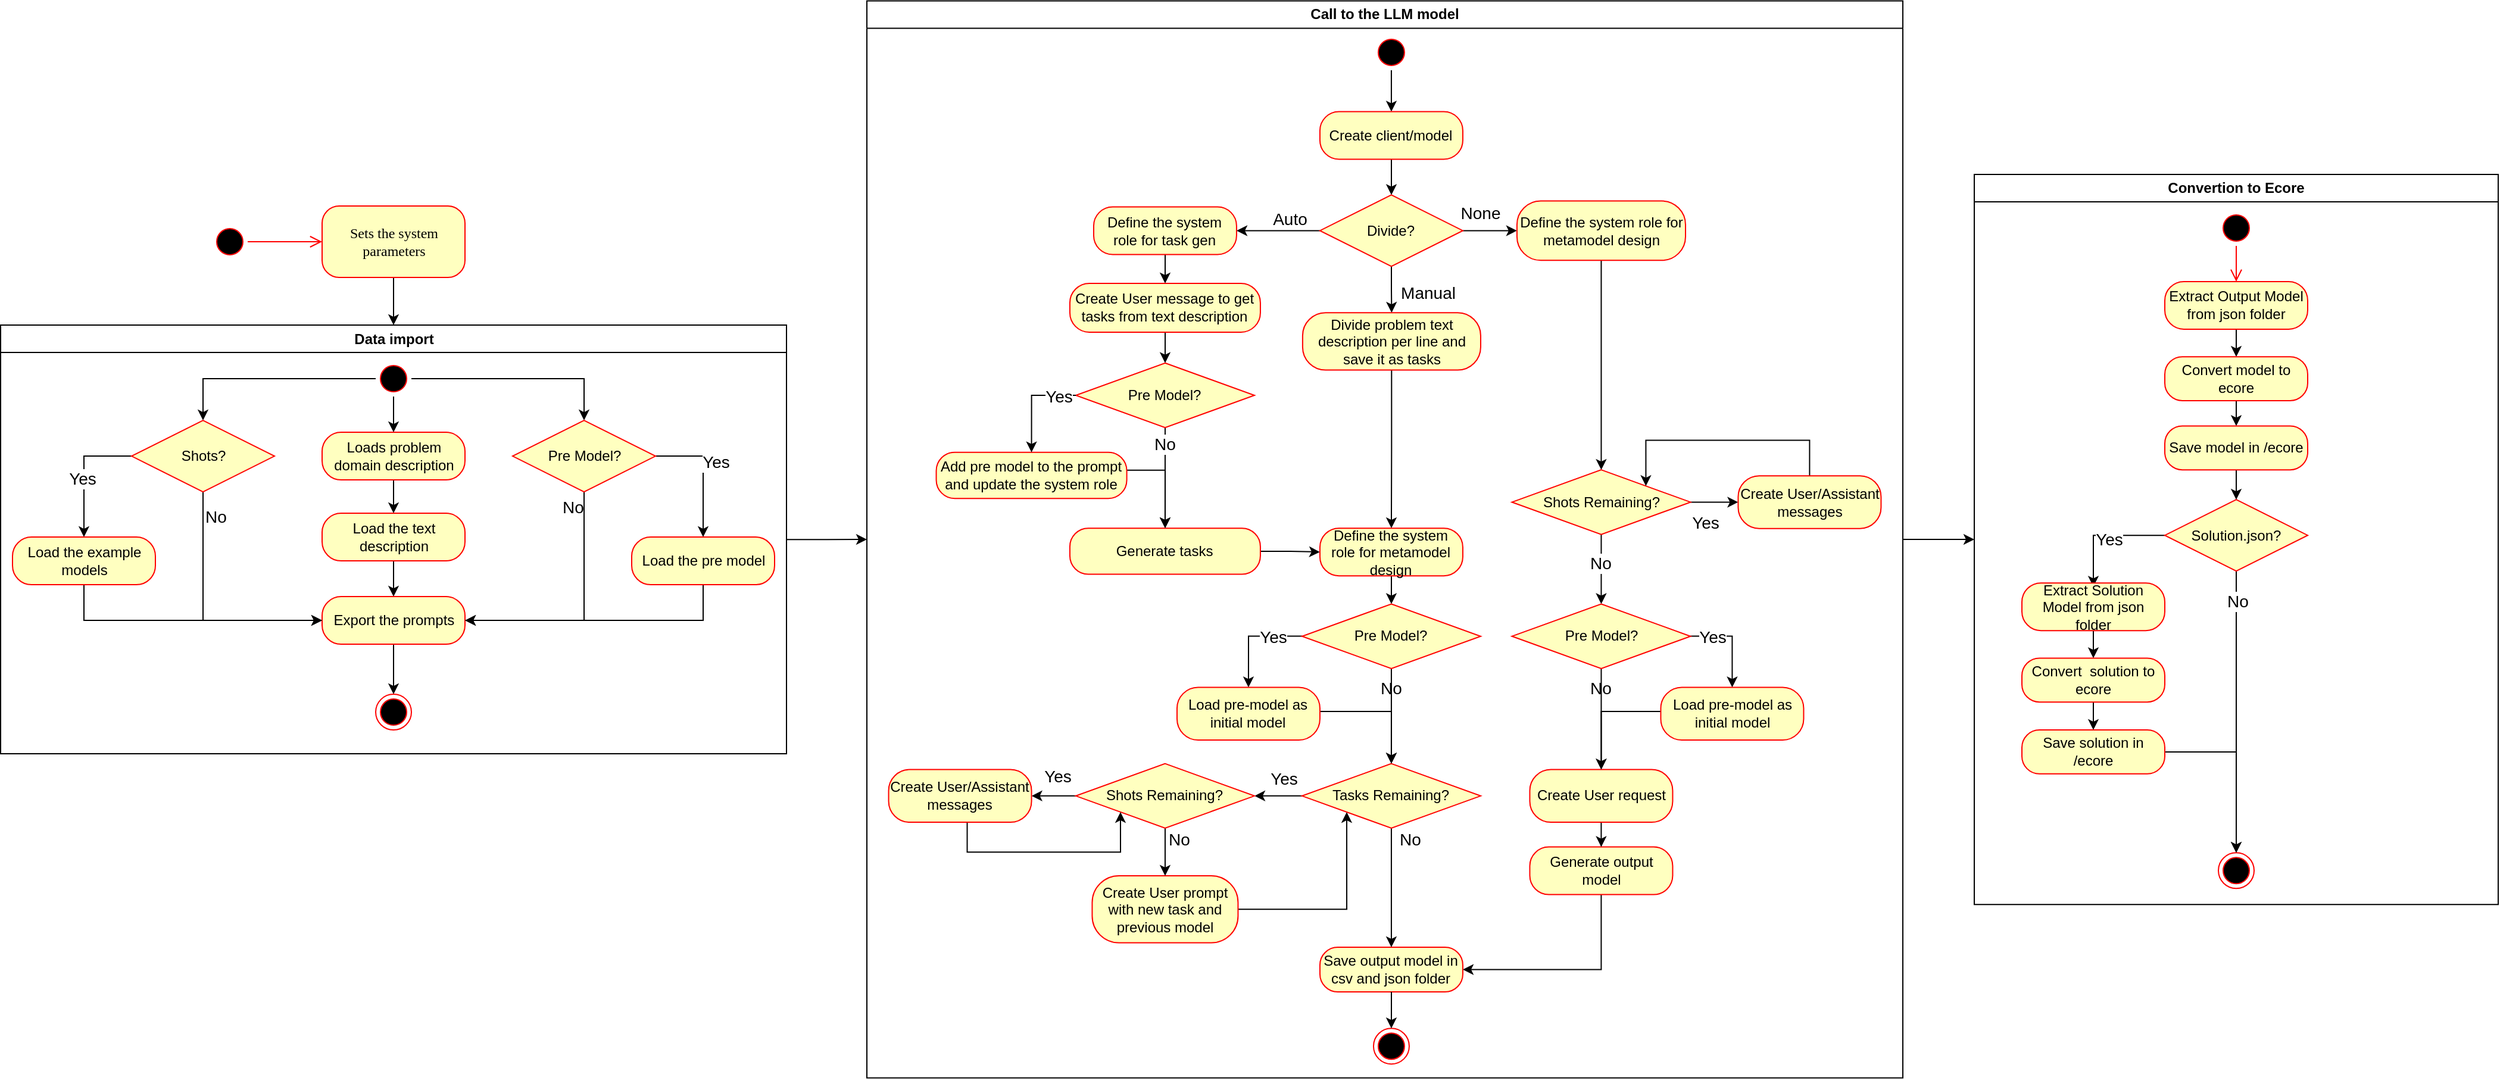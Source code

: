 <mxfile version="25.0.1">
  <diagram name="Page-1" id="58cdce13-f638-feb5-8d6f-7d28b1aa9fa0">
    <mxGraphModel dx="2534" dy="746" grid="1" gridSize="10" guides="1" tooltips="1" connect="1" arrows="1" fold="1" page="1" pageScale="1" pageWidth="1100" pageHeight="850" background="none" math="0" shadow="0">
      <root>
        <mxCell id="0" />
        <mxCell id="1" parent="0" />
        <mxCell id="382b91b5511bd0f7-1" value="" style="ellipse;html=1;shape=startState;fillColor=#000000;strokeColor=#ff0000;rounded=1;shadow=0;comic=0;labelBackgroundColor=none;fontFamily=Verdana;fontSize=12;fontColor=#000000;align=center;direction=south;" parent="1" vertex="1">
          <mxGeometry x="-110" y="195" width="30" height="30" as="geometry" />
        </mxCell>
        <mxCell id="5ou36HSGJX0O4_VqwiRx-3" style="edgeStyle=orthogonalEdgeStyle;rounded=0;orthogonalLoop=1;jettySize=auto;html=1;entryX=0.5;entryY=0;entryDx=0;entryDy=0;" parent="1" source="382b91b5511bd0f7-6" target="5ou36HSGJX0O4_VqwiRx-2" edge="1">
          <mxGeometry relative="1" as="geometry" />
        </mxCell>
        <mxCell id="382b91b5511bd0f7-6" value="Sets the system parameters" style="rounded=1;whiteSpace=wrap;html=1;arcSize=24;fillColor=#ffffc0;strokeColor=#ff0000;shadow=0;comic=0;labelBackgroundColor=none;fontFamily=Verdana;fontSize=12;fontColor=#000000;align=center;" parent="1" vertex="1">
          <mxGeometry x="-17.5" y="180" width="120" height="60" as="geometry" />
        </mxCell>
        <mxCell id="2a3bc250acf0617d-9" style="edgeStyle=orthogonalEdgeStyle;html=1;labelBackgroundColor=none;endArrow=open;endSize=8;strokeColor=#ff0000;fontFamily=Verdana;fontSize=12;align=left;" parent="1" source="382b91b5511bd0f7-1" target="382b91b5511bd0f7-6" edge="1">
          <mxGeometry relative="1" as="geometry" />
        </mxCell>
        <mxCell id="5ou36HSGJX0O4_VqwiRx-43" style="edgeStyle=orthogonalEdgeStyle;rounded=0;orthogonalLoop=1;jettySize=auto;html=1;entryX=0;entryY=0.5;entryDx=0;entryDy=0;" parent="1" source="5ou36HSGJX0O4_VqwiRx-2" target="5ou36HSGJX0O4_VqwiRx-42" edge="1">
          <mxGeometry relative="1" as="geometry" />
        </mxCell>
        <mxCell id="5ou36HSGJX0O4_VqwiRx-2" value="&lt;div&gt;Data import&lt;br&gt;&lt;/div&gt;" style="swimlane;whiteSpace=wrap;html=1;" parent="1" vertex="1">
          <mxGeometry x="-287.5" y="280.05" width="660" height="359.96" as="geometry" />
        </mxCell>
        <mxCell id="UFAJu-YrrLi7P_OUe6xS-30" style="edgeStyle=orthogonalEdgeStyle;rounded=0;orthogonalLoop=1;jettySize=auto;html=1;entryX=0.5;entryY=0;entryDx=0;entryDy=0;exitX=0;exitY=0.5;exitDx=0;exitDy=0;" parent="5ou36HSGJX0O4_VqwiRx-2" source="5ou36HSGJX0O4_VqwiRx-4" target="UFAJu-YrrLi7P_OUe6xS-4" edge="1">
          <mxGeometry relative="1" as="geometry">
            <Array as="points">
              <mxPoint x="170" y="45" />
            </Array>
          </mxGeometry>
        </mxCell>
        <mxCell id="AfEpOR5YmyjurqYBSBYx-1" style="edgeStyle=orthogonalEdgeStyle;rounded=0;orthogonalLoop=1;jettySize=auto;html=1;entryX=0.5;entryY=0;entryDx=0;entryDy=0;" parent="5ou36HSGJX0O4_VqwiRx-2" source="5ou36HSGJX0O4_VqwiRx-4" target="5ou36HSGJX0O4_VqwiRx-15" edge="1">
          <mxGeometry relative="1" as="geometry" />
        </mxCell>
        <mxCell id="AfEpOR5YmyjurqYBSBYx-3" style="edgeStyle=orthogonalEdgeStyle;rounded=0;orthogonalLoop=1;jettySize=auto;html=1;entryX=0.5;entryY=0;entryDx=0;entryDy=0;" parent="5ou36HSGJX0O4_VqwiRx-2" source="5ou36HSGJX0O4_VqwiRx-4" target="AfEpOR5YmyjurqYBSBYx-2" edge="1">
          <mxGeometry relative="1" as="geometry" />
        </mxCell>
        <mxCell id="5ou36HSGJX0O4_VqwiRx-4" value="" style="ellipse;html=1;shape=startState;fillColor=#000000;strokeColor=#ff0000;" parent="5ou36HSGJX0O4_VqwiRx-2" vertex="1">
          <mxGeometry x="315" y="29.99" width="30" height="30" as="geometry" />
        </mxCell>
        <mxCell id="UFAJu-YrrLi7P_OUe6xS-25" style="edgeStyle=orthogonalEdgeStyle;rounded=0;orthogonalLoop=1;jettySize=auto;html=1;entryX=0.5;entryY=0;entryDx=0;entryDy=0;" parent="5ou36HSGJX0O4_VqwiRx-2" source="5ou36HSGJX0O4_VqwiRx-15" target="5ou36HSGJX0O4_VqwiRx-32" edge="1">
          <mxGeometry relative="1" as="geometry">
            <mxPoint x="330" y="149.99" as="targetPoint" />
          </mxGeometry>
        </mxCell>
        <mxCell id="5ou36HSGJX0O4_VqwiRx-15" value="Loads problem domain description" style="rounded=1;whiteSpace=wrap;html=1;arcSize=40;fontColor=#000000;fillColor=#ffffc0;strokeColor=#ff0000;" parent="5ou36HSGJX0O4_VqwiRx-2" vertex="1">
          <mxGeometry x="270" y="89.99" width="120" height="40" as="geometry" />
        </mxCell>
        <mxCell id="5ou36HSGJX0O4_VqwiRx-39" style="edgeStyle=orthogonalEdgeStyle;rounded=0;orthogonalLoop=1;jettySize=auto;html=1;entryX=0.5;entryY=0;entryDx=0;entryDy=0;" parent="5ou36HSGJX0O4_VqwiRx-2" source="5ou36HSGJX0O4_VqwiRx-32" target="5ou36HSGJX0O4_VqwiRx-37" edge="1">
          <mxGeometry relative="1" as="geometry" />
        </mxCell>
        <mxCell id="5ou36HSGJX0O4_VqwiRx-32" value="&lt;div&gt;Load the text description&lt;/div&gt;" style="whiteSpace=wrap;html=1;fillColor=#ffffc0;strokeColor=#ff0000;fontColor=#000000;rounded=1;arcSize=40;" parent="5ou36HSGJX0O4_VqwiRx-2" vertex="1">
          <mxGeometry x="270" y="157.99" width="120" height="40" as="geometry" />
        </mxCell>
        <mxCell id="5ou36HSGJX0O4_VqwiRx-41" style="edgeStyle=orthogonalEdgeStyle;rounded=0;orthogonalLoop=1;jettySize=auto;html=1;entryX=0.5;entryY=0;entryDx=0;entryDy=0;" parent="5ou36HSGJX0O4_VqwiRx-2" source="5ou36HSGJX0O4_VqwiRx-37" target="5ou36HSGJX0O4_VqwiRx-40" edge="1">
          <mxGeometry relative="1" as="geometry" />
        </mxCell>
        <mxCell id="5ou36HSGJX0O4_VqwiRx-37" value="Export the prompts" style="whiteSpace=wrap;html=1;fillColor=#ffffc0;strokeColor=#ff0000;fontColor=#000000;rounded=1;arcSize=40;" parent="5ou36HSGJX0O4_VqwiRx-2" vertex="1">
          <mxGeometry x="270" y="227.99" width="120" height="40" as="geometry" />
        </mxCell>
        <mxCell id="5ou36HSGJX0O4_VqwiRx-40" value="" style="ellipse;html=1;shape=endState;fillColor=#000000;strokeColor=#ff0000;" parent="5ou36HSGJX0O4_VqwiRx-2" vertex="1">
          <mxGeometry x="315" y="309.98" width="30" height="30" as="geometry" />
        </mxCell>
        <mxCell id="UFAJu-YrrLi7P_OUe6xS-8" style="edgeStyle=orthogonalEdgeStyle;rounded=0;orthogonalLoop=1;jettySize=auto;html=1;entryX=0.5;entryY=0;entryDx=0;entryDy=0;" parent="5ou36HSGJX0O4_VqwiRx-2" source="UFAJu-YrrLi7P_OUe6xS-4" target="UFAJu-YrrLi7P_OUe6xS-19" edge="1">
          <mxGeometry relative="1" as="geometry">
            <mxPoint x="70" y="139.99" as="targetPoint" />
            <Array as="points">
              <mxPoint x="70" y="110" />
            </Array>
          </mxGeometry>
        </mxCell>
        <mxCell id="UFAJu-YrrLi7P_OUe6xS-10" value="&lt;font style=&quot;font-size: 14px;&quot;&gt;Yes&lt;/font&gt;" style="edgeLabel;html=1;align=center;verticalAlign=middle;resizable=0;points=[];" parent="UFAJu-YrrLi7P_OUe6xS-8" vertex="1" connectable="0">
          <mxGeometry x="0.083" y="-2" relative="1" as="geometry">
            <mxPoint as="offset" />
          </mxGeometry>
        </mxCell>
        <mxCell id="UFAJu-YrrLi7P_OUe6xS-11" style="edgeStyle=orthogonalEdgeStyle;rounded=0;orthogonalLoop=1;jettySize=auto;html=1;entryX=0;entryY=0.5;entryDx=0;entryDy=0;exitX=0.5;exitY=1;exitDx=0;exitDy=0;" parent="5ou36HSGJX0O4_VqwiRx-2" source="UFAJu-YrrLi7P_OUe6xS-4" target="5ou36HSGJX0O4_VqwiRx-37" edge="1">
          <mxGeometry relative="1" as="geometry">
            <Array as="points">
              <mxPoint x="170" y="248" />
            </Array>
            <mxPoint x="130" y="49.99" as="sourcePoint" />
          </mxGeometry>
        </mxCell>
        <mxCell id="UFAJu-YrrLi7P_OUe6xS-13" value="&lt;font style=&quot;font-size: 14px;&quot;&gt;No&lt;/font&gt;" style="edgeLabel;html=1;align=center;verticalAlign=middle;resizable=0;points=[];" parent="UFAJu-YrrLi7P_OUe6xS-11" vertex="1" connectable="0">
          <mxGeometry x="-0.802" relative="1" as="geometry">
            <mxPoint x="10" as="offset" />
          </mxGeometry>
        </mxCell>
        <mxCell id="UFAJu-YrrLi7P_OUe6xS-4" value="Shots?" style="rhombus;whiteSpace=wrap;html=1;fontColor=#000000;fillColor=#ffffc0;strokeColor=#ff0000;" parent="5ou36HSGJX0O4_VqwiRx-2" vertex="1">
          <mxGeometry x="110" y="79.99" width="120" height="60" as="geometry" />
        </mxCell>
        <mxCell id="UFAJu-YrrLi7P_OUe6xS-23" style="edgeStyle=orthogonalEdgeStyle;rounded=0;orthogonalLoop=1;jettySize=auto;html=1;entryX=0;entryY=0.5;entryDx=0;entryDy=0;exitX=0.5;exitY=1;exitDx=0;exitDy=0;" parent="5ou36HSGJX0O4_VqwiRx-2" source="UFAJu-YrrLi7P_OUe6xS-19" target="5ou36HSGJX0O4_VqwiRx-37" edge="1">
          <mxGeometry relative="1" as="geometry">
            <Array as="points">
              <mxPoint x="70" y="248" />
            </Array>
            <mxPoint x="-30" y="259.99" as="sourcePoint" />
          </mxGeometry>
        </mxCell>
        <mxCell id="UFAJu-YrrLi7P_OUe6xS-19" value="Load the example models" style="rounded=1;whiteSpace=wrap;html=1;arcSize=40;fontColor=#000000;fillColor=#ffffc0;strokeColor=#ff0000;" parent="5ou36HSGJX0O4_VqwiRx-2" vertex="1">
          <mxGeometry x="10" y="177.99" width="120" height="40" as="geometry" />
        </mxCell>
        <mxCell id="AfEpOR5YmyjurqYBSBYx-4" style="edgeStyle=orthogonalEdgeStyle;rounded=0;orthogonalLoop=1;jettySize=auto;html=1;entryX=1;entryY=0.5;entryDx=0;entryDy=0;" parent="5ou36HSGJX0O4_VqwiRx-2" source="AfEpOR5YmyjurqYBSBYx-2" target="5ou36HSGJX0O4_VqwiRx-37" edge="1">
          <mxGeometry relative="1" as="geometry">
            <Array as="points">
              <mxPoint x="490" y="248" />
            </Array>
          </mxGeometry>
        </mxCell>
        <mxCell id="AfEpOR5YmyjurqYBSBYx-5" value="&lt;font style=&quot;font-size: 14px;&quot;&gt;No&lt;/font&gt;" style="edgeLabel;html=1;align=center;verticalAlign=middle;resizable=0;points=[];" parent="AfEpOR5YmyjurqYBSBYx-4" vertex="1" connectable="0">
          <mxGeometry x="-0.846" y="-2" relative="1" as="geometry">
            <mxPoint x="-8" y="-3" as="offset" />
          </mxGeometry>
        </mxCell>
        <mxCell id="AfEpOR5YmyjurqYBSBYx-7" style="edgeStyle=orthogonalEdgeStyle;rounded=0;orthogonalLoop=1;jettySize=auto;html=1;entryX=0.5;entryY=0;entryDx=0;entryDy=0;" parent="5ou36HSGJX0O4_VqwiRx-2" source="AfEpOR5YmyjurqYBSBYx-2" target="AfEpOR5YmyjurqYBSBYx-6" edge="1">
          <mxGeometry relative="1" as="geometry">
            <Array as="points">
              <mxPoint x="590" y="110" />
            </Array>
          </mxGeometry>
        </mxCell>
        <mxCell id="AfEpOR5YmyjurqYBSBYx-8" value="&lt;font style=&quot;font-size: 14px;&quot;&gt;Yes&lt;/font&gt;" style="edgeLabel;html=1;align=center;verticalAlign=middle;resizable=0;points=[];" parent="AfEpOR5YmyjurqYBSBYx-7" vertex="1" connectable="0">
          <mxGeometry x="-0.055" y="-1" relative="1" as="geometry">
            <mxPoint x="11" y="-6" as="offset" />
          </mxGeometry>
        </mxCell>
        <mxCell id="AfEpOR5YmyjurqYBSBYx-2" value="Pre Model?" style="rhombus;whiteSpace=wrap;html=1;fontColor=#000000;fillColor=#ffffc0;strokeColor=#ff0000;" parent="5ou36HSGJX0O4_VqwiRx-2" vertex="1">
          <mxGeometry x="430" y="79.99" width="120" height="60" as="geometry" />
        </mxCell>
        <mxCell id="AfEpOR5YmyjurqYBSBYx-9" style="edgeStyle=orthogonalEdgeStyle;rounded=0;orthogonalLoop=1;jettySize=auto;html=1;entryX=1;entryY=0.5;entryDx=0;entryDy=0;" parent="5ou36HSGJX0O4_VqwiRx-2" source="AfEpOR5YmyjurqYBSBYx-6" target="5ou36HSGJX0O4_VqwiRx-37" edge="1">
          <mxGeometry relative="1" as="geometry">
            <Array as="points">
              <mxPoint x="590" y="248" />
            </Array>
          </mxGeometry>
        </mxCell>
        <mxCell id="AfEpOR5YmyjurqYBSBYx-6" value="Load the pre model" style="rounded=1;whiteSpace=wrap;html=1;arcSize=40;fontColor=#000000;fillColor=#ffffc0;strokeColor=#ff0000;" parent="5ou36HSGJX0O4_VqwiRx-2" vertex="1">
          <mxGeometry x="530" y="177.99" width="120" height="40" as="geometry" />
        </mxCell>
        <mxCell id="OOMY7clXXLe9oWTEN6Wm-24" style="edgeStyle=orthogonalEdgeStyle;rounded=0;orthogonalLoop=1;jettySize=auto;html=1;entryX=0;entryY=0.5;entryDx=0;entryDy=0;" parent="1" source="5ou36HSGJX0O4_VqwiRx-42" target="OOMY7clXXLe9oWTEN6Wm-1" edge="1">
          <mxGeometry relative="1" as="geometry" />
        </mxCell>
        <mxCell id="5ou36HSGJX0O4_VqwiRx-42" value="Call to the LLM model" style="swimlane;whiteSpace=wrap;html=1;" parent="1" vertex="1">
          <mxGeometry x="440" y="7.79" width="870" height="904.47" as="geometry" />
        </mxCell>
        <mxCell id="UFAJu-YrrLi7P_OUe6xS-36" style="edgeStyle=orthogonalEdgeStyle;rounded=0;orthogonalLoop=1;jettySize=auto;html=1;entryX=0.5;entryY=0;entryDx=0;entryDy=0;exitX=0.5;exitY=1;exitDx=0;exitDy=0;" parent="5ou36HSGJX0O4_VqwiRx-42" source="5ou36HSGJX0O4_VqwiRx-44" target="5ou36HSGJX0O4_VqwiRx-52" edge="1">
          <mxGeometry relative="1" as="geometry">
            <mxPoint x="442.2" y="59.38" as="sourcePoint" />
          </mxGeometry>
        </mxCell>
        <mxCell id="5ou36HSGJX0O4_VqwiRx-44" value="" style="ellipse;html=1;shape=startState;fillColor=#000000;strokeColor=#ff0000;" parent="5ou36HSGJX0O4_VqwiRx-42" vertex="1">
          <mxGeometry x="425.47" y="28.17" width="30" height="30" as="geometry" />
        </mxCell>
        <mxCell id="UFAJu-YrrLi7P_OUe6xS-40" style="edgeStyle=orthogonalEdgeStyle;rounded=0;orthogonalLoop=1;jettySize=auto;html=1;entryX=0.5;entryY=0;entryDx=0;entryDy=0;exitX=0.5;exitY=1;exitDx=0;exitDy=0;" parent="5ou36HSGJX0O4_VqwiRx-42" source="AfEpOR5YmyjurqYBSBYx-43" target="UFAJu-YrrLi7P_OUe6xS-39" edge="1">
          <mxGeometry relative="1" as="geometry">
            <mxPoint x="618.45" y="210.14" as="sourcePoint" />
          </mxGeometry>
        </mxCell>
        <mxCell id="UFAJu-YrrLi7P_OUe6xS-37" style="edgeStyle=orthogonalEdgeStyle;rounded=0;orthogonalLoop=1;jettySize=auto;html=1;" parent="5ou36HSGJX0O4_VqwiRx-42" source="5ou36HSGJX0O4_VqwiRx-52" target="UFAJu-YrrLi7P_OUe6xS-32" edge="1">
          <mxGeometry relative="1" as="geometry" />
        </mxCell>
        <mxCell id="5ou36HSGJX0O4_VqwiRx-52" value="Create client/model" style="whiteSpace=wrap;html=1;fillColor=#ffffc0;strokeColor=#ff0000;fontColor=#000000;rounded=1;arcSize=40;" parent="5ou36HSGJX0O4_VqwiRx-42" vertex="1">
          <mxGeometry x="380.47" y="92.94" width="120" height="40" as="geometry" />
        </mxCell>
        <mxCell id="UFAJu-YrrLi7P_OUe6xS-80" style="edgeStyle=orthogonalEdgeStyle;rounded=0;orthogonalLoop=1;jettySize=auto;html=1;entryX=0.5;entryY=0;entryDx=0;entryDy=0;" parent="5ou36HSGJX0O4_VqwiRx-42" source="UFAJu-YrrLi7P_OUe6xS-32" target="UFAJu-YrrLi7P_OUe6xS-79" edge="1">
          <mxGeometry relative="1" as="geometry" />
        </mxCell>
        <mxCell id="UFAJu-YrrLi7P_OUe6xS-82" value="&lt;font style=&quot;font-size: 14px;&quot;&gt;Manual&lt;/font&gt;" style="edgeLabel;html=1;align=center;verticalAlign=middle;resizable=0;points=[];" parent="UFAJu-YrrLi7P_OUe6xS-80" vertex="1" connectable="0">
          <mxGeometry x="0.129" relative="1" as="geometry">
            <mxPoint x="30" as="offset" />
          </mxGeometry>
        </mxCell>
        <mxCell id="UFAJu-YrrLi7P_OUe6xS-83" style="edgeStyle=orthogonalEdgeStyle;rounded=0;orthogonalLoop=1;jettySize=auto;html=1;entryX=0;entryY=0.5;entryDx=0;entryDy=0;exitX=1;exitY=0.5;exitDx=0;exitDy=0;" parent="5ou36HSGJX0O4_VqwiRx-42" source="UFAJu-YrrLi7P_OUe6xS-32" target="AfEpOR5YmyjurqYBSBYx-43" edge="1">
          <mxGeometry relative="1" as="geometry">
            <mxPoint x="513.45" y="215.36" as="sourcePoint" />
            <mxPoint x="558.45" y="190.14" as="targetPoint" />
          </mxGeometry>
        </mxCell>
        <mxCell id="UFAJu-YrrLi7P_OUe6xS-84" value="&lt;font style=&quot;font-size: 14px;&quot;&gt;None&lt;/font&gt;" style="edgeLabel;html=1;align=center;verticalAlign=middle;resizable=0;points=[];" parent="UFAJu-YrrLi7P_OUe6xS-83" vertex="1" connectable="0">
          <mxGeometry x="0.212" y="-1" relative="1" as="geometry">
            <mxPoint x="-13" y="-16" as="offset" />
          </mxGeometry>
        </mxCell>
        <mxCell id="UFAJu-YrrLi7P_OUe6xS-86" style="edgeStyle=orthogonalEdgeStyle;rounded=0;orthogonalLoop=1;jettySize=auto;html=1;entryX=1;entryY=0.5;entryDx=0;entryDy=0;" parent="5ou36HSGJX0O4_VqwiRx-42" source="UFAJu-YrrLi7P_OUe6xS-32" target="UFAJu-YrrLi7P_OUe6xS-85" edge="1">
          <mxGeometry relative="1" as="geometry" />
        </mxCell>
        <mxCell id="UFAJu-YrrLi7P_OUe6xS-87" value="&lt;font style=&quot;font-size: 14px;&quot;&gt;Auto&lt;/font&gt;" style="edgeLabel;html=1;align=center;verticalAlign=middle;resizable=0;points=[];" parent="UFAJu-YrrLi7P_OUe6xS-86" vertex="1" connectable="0">
          <mxGeometry x="-0.257" relative="1" as="geometry">
            <mxPoint y="-10" as="offset" />
          </mxGeometry>
        </mxCell>
        <mxCell id="UFAJu-YrrLi7P_OUe6xS-32" value="&lt;div&gt;Divide?&lt;/div&gt;" style="rhombus;whiteSpace=wrap;html=1;fontColor=#000000;fillColor=#ffffc0;strokeColor=#ff0000;" parent="5ou36HSGJX0O4_VqwiRx-42" vertex="1">
          <mxGeometry x="380.47" y="162.94" width="120" height="60" as="geometry" />
        </mxCell>
        <mxCell id="AfEpOR5YmyjurqYBSBYx-44" style="edgeStyle=orthogonalEdgeStyle;rounded=0;orthogonalLoop=1;jettySize=auto;html=1;entryX=0.5;entryY=0;entryDx=0;entryDy=0;" parent="5ou36HSGJX0O4_VqwiRx-42" source="UFAJu-YrrLi7P_OUe6xS-79" target="UFAJu-YrrLi7P_OUe6xS-50" edge="1">
          <mxGeometry relative="1" as="geometry" />
        </mxCell>
        <mxCell id="UFAJu-YrrLi7P_OUe6xS-79" value="Divide problem text description per line and save it as tasks" style="rounded=1;whiteSpace=wrap;html=1;arcSize=40;fontColor=#000000;fillColor=#ffffc0;strokeColor=#ff0000;" parent="5ou36HSGJX0O4_VqwiRx-42" vertex="1">
          <mxGeometry x="365.94" y="261.8" width="149.53" height="48.2" as="geometry" />
        </mxCell>
        <mxCell id="AfEpOR5YmyjurqYBSBYx-36" style="edgeStyle=orthogonalEdgeStyle;rounded=0;orthogonalLoop=1;jettySize=auto;html=1;entryX=0.5;entryY=0;entryDx=0;entryDy=0;" parent="5ou36HSGJX0O4_VqwiRx-42" source="UFAJu-YrrLi7P_OUe6xS-85" target="UFAJu-YrrLi7P_OUe6xS-88" edge="1">
          <mxGeometry relative="1" as="geometry" />
        </mxCell>
        <mxCell id="UFAJu-YrrLi7P_OUe6xS-85" value="Define the system role for task gen" style="rounded=1;whiteSpace=wrap;html=1;arcSize=40;fontColor=#000000;fillColor=#ffffc0;strokeColor=#ff0000;" parent="5ou36HSGJX0O4_VqwiRx-42" vertex="1">
          <mxGeometry x="190.47" y="172.94" width="120" height="40" as="geometry" />
        </mxCell>
        <mxCell id="AfEpOR5YmyjurqYBSBYx-37" style="edgeStyle=orthogonalEdgeStyle;rounded=0;orthogonalLoop=1;jettySize=auto;html=1;entryX=0.5;entryY=0;entryDx=0;entryDy=0;" parent="5ou36HSGJX0O4_VqwiRx-42" source="UFAJu-YrrLi7P_OUe6xS-88" target="AfEpOR5YmyjurqYBSBYx-31" edge="1">
          <mxGeometry relative="1" as="geometry" />
        </mxCell>
        <mxCell id="UFAJu-YrrLi7P_OUe6xS-88" value="Create User message to get tasks from text description" style="whiteSpace=wrap;html=1;fillColor=#ffffc0;strokeColor=#ff0000;fontColor=#000000;rounded=1;arcSize=40;" parent="5ou36HSGJX0O4_VqwiRx-42" vertex="1">
          <mxGeometry x="170.47" y="237.18" width="160" height="41" as="geometry" />
        </mxCell>
        <mxCell id="AfEpOR5YmyjurqYBSBYx-40" style="edgeStyle=orthogonalEdgeStyle;rounded=0;orthogonalLoop=1;jettySize=auto;html=1;entryX=0.5;entryY=0;entryDx=0;entryDy=0;" parent="5ou36HSGJX0O4_VqwiRx-42" source="AfEpOR5YmyjurqYBSBYx-31" target="AfEpOR5YmyjurqYBSBYx-33" edge="1">
          <mxGeometry relative="1" as="geometry" />
        </mxCell>
        <mxCell id="AfEpOR5YmyjurqYBSBYx-31" value="Pre Model?" style="rhombus;whiteSpace=wrap;html=1;fontColor=#000000;fillColor=#ffffc0;strokeColor=#ff0000;" parent="5ou36HSGJX0O4_VqwiRx-42" vertex="1">
          <mxGeometry x="175.47" y="304.08" width="150" height="54.24" as="geometry" />
        </mxCell>
        <mxCell id="AfEpOR5YmyjurqYBSBYx-45" style="edgeStyle=orthogonalEdgeStyle;rounded=0;orthogonalLoop=1;jettySize=auto;html=1;entryX=0;entryY=0.5;entryDx=0;entryDy=0;" parent="5ou36HSGJX0O4_VqwiRx-42" source="AfEpOR5YmyjurqYBSBYx-33" target="UFAJu-YrrLi7P_OUe6xS-50" edge="1">
          <mxGeometry relative="1" as="geometry" />
        </mxCell>
        <mxCell id="AfEpOR5YmyjurqYBSBYx-33" value="Generate tasks" style="whiteSpace=wrap;html=1;fillColor=#ffffc0;strokeColor=#ff0000;fontColor=#000000;rounded=1;arcSize=40;" parent="5ou36HSGJX0O4_VqwiRx-42" vertex="1">
          <mxGeometry x="170.47" y="442.79" width="160" height="38.71" as="geometry" />
        </mxCell>
        <mxCell id="AfEpOR5YmyjurqYBSBYx-41" style="edgeStyle=orthogonalEdgeStyle;rounded=0;orthogonalLoop=1;jettySize=auto;html=1;entryX=0.5;entryY=0;entryDx=0;entryDy=0;" parent="5ou36HSGJX0O4_VqwiRx-42" source="AfEpOR5YmyjurqYBSBYx-39" target="AfEpOR5YmyjurqYBSBYx-33" edge="1">
          <mxGeometry relative="1" as="geometry">
            <Array as="points">
              <mxPoint x="250.27" y="394.08" />
            </Array>
          </mxGeometry>
        </mxCell>
        <mxCell id="AfEpOR5YmyjurqYBSBYx-39" value="Add pre model to the prompt and update the system role" style="whiteSpace=wrap;html=1;fillColor=#ffffc0;strokeColor=#ff0000;fontColor=#000000;rounded=1;arcSize=40;" parent="5ou36HSGJX0O4_VqwiRx-42" vertex="1">
          <mxGeometry x="58.27" y="379.08" width="160" height="38.71" as="geometry" />
        </mxCell>
        <mxCell id="AfEpOR5YmyjurqYBSBYx-34" style="edgeStyle=orthogonalEdgeStyle;rounded=0;orthogonalLoop=1;jettySize=auto;html=1;entryX=0.5;entryY=0;entryDx=0;entryDy=0;" parent="5ou36HSGJX0O4_VqwiRx-42" source="AfEpOR5YmyjurqYBSBYx-31" target="AfEpOR5YmyjurqYBSBYx-39" edge="1">
          <mxGeometry relative="1" as="geometry">
            <Array as="points">
              <mxPoint x="138.27" y="331.08" />
            </Array>
          </mxGeometry>
        </mxCell>
        <mxCell id="AfEpOR5YmyjurqYBSBYx-38" value="&lt;font style=&quot;font-size: 14px;&quot;&gt;Yes&lt;/font&gt;" style="edgeLabel;html=1;align=center;verticalAlign=middle;resizable=0;points=[];" parent="AfEpOR5YmyjurqYBSBYx-34" vertex="1" connectable="0">
          <mxGeometry x="-0.725" y="1" relative="1" as="geometry">
            <mxPoint x="-3" as="offset" />
          </mxGeometry>
        </mxCell>
        <mxCell id="nJvdtc8C1SDYfvDake5J-1" value="&lt;font style=&quot;font-size: 14px;&quot;&gt;No&lt;/font&gt;" style="edgeLabel;html=1;align=center;verticalAlign=middle;resizable=0;points=[];" vertex="1" connectable="0" parent="AfEpOR5YmyjurqYBSBYx-34">
          <mxGeometry x="-0.565" relative="1" as="geometry">
            <mxPoint x="93" y="41" as="offset" />
          </mxGeometry>
        </mxCell>
        <mxCell id="AfEpOR5YmyjurqYBSBYx-43" value="Define the system role for metamodel design" style="rounded=1;whiteSpace=wrap;html=1;arcSize=40;fontColor=#000000;fillColor=#ffffc0;strokeColor=#ff0000;" parent="5ou36HSGJX0O4_VqwiRx-42" vertex="1">
          <mxGeometry x="545.95" y="168.01" width="141.55" height="49.86" as="geometry" />
        </mxCell>
        <mxCell id="5ou36HSGJX0O4_VqwiRx-67" value="" style="edgeStyle=orthogonalEdgeStyle;rounded=0;orthogonalLoop=1;jettySize=auto;html=1;entryX=1;entryY=0.5;entryDx=0;entryDy=0;" parent="5ou36HSGJX0O4_VqwiRx-42" source="5ou36HSGJX0O4_VqwiRx-57" target="5ou36HSGJX0O4_VqwiRx-66" edge="1">
          <mxGeometry relative="1" as="geometry">
            <Array as="points">
              <mxPoint x="617.09" y="813.32" />
            </Array>
          </mxGeometry>
        </mxCell>
        <mxCell id="5ou36HSGJX0O4_VqwiRx-57" value="Generate output model" style="whiteSpace=wrap;html=1;fillColor=#ffffc0;strokeColor=#ff0000;fontColor=#000000;rounded=1;arcSize=40;" parent="5ou36HSGJX0O4_VqwiRx-42" vertex="1">
          <mxGeometry x="556.72" y="710.5" width="120" height="40" as="geometry" />
        </mxCell>
        <mxCell id="5ou36HSGJX0O4_VqwiRx-66" value="Save output model in csv and json folder" style="whiteSpace=wrap;html=1;fillColor=#ffffc0;strokeColor=#ff0000;fontColor=#000000;rounded=1;arcSize=40;" parent="5ou36HSGJX0O4_VqwiRx-42" vertex="1">
          <mxGeometry x="380.47" y="794.69" width="120" height="37.5" as="geometry" />
        </mxCell>
        <mxCell id="UFAJu-YrrLi7P_OUe6xS-101" style="edgeStyle=orthogonalEdgeStyle;rounded=0;orthogonalLoop=1;jettySize=auto;html=1;entryX=0;entryY=0.5;entryDx=0;entryDy=0;" parent="5ou36HSGJX0O4_VqwiRx-42" source="UFAJu-YrrLi7P_OUe6xS-39" target="UFAJu-YrrLi7P_OUe6xS-41" edge="1">
          <mxGeometry relative="1" as="geometry" />
        </mxCell>
        <mxCell id="UFAJu-YrrLi7P_OUe6xS-102" value="&lt;font style=&quot;font-size: 14px;&quot;&gt;Yes&lt;/font&gt;" style="edgeLabel;html=1;align=center;verticalAlign=middle;resizable=0;points=[];" parent="UFAJu-YrrLi7P_OUe6xS-101" vertex="1" connectable="0">
          <mxGeometry x="-0.403" y="1" relative="1" as="geometry">
            <mxPoint y="18" as="offset" />
          </mxGeometry>
        </mxCell>
        <mxCell id="AfEpOR5YmyjurqYBSBYx-25" style="edgeStyle=orthogonalEdgeStyle;rounded=0;orthogonalLoop=1;jettySize=auto;html=1;entryX=0.5;entryY=0;entryDx=0;entryDy=0;" parent="5ou36HSGJX0O4_VqwiRx-42" source="UFAJu-YrrLi7P_OUe6xS-39" target="AfEpOR5YmyjurqYBSBYx-21" edge="1">
          <mxGeometry relative="1" as="geometry" />
        </mxCell>
        <mxCell id="AfEpOR5YmyjurqYBSBYx-26" value="&lt;font style=&quot;font-size: 14px;&quot;&gt;No&lt;/font&gt;" style="edgeLabel;html=1;align=center;verticalAlign=middle;resizable=0;points=[];" parent="AfEpOR5YmyjurqYBSBYx-25" vertex="1" connectable="0">
          <mxGeometry x="-0.198" y="-1" relative="1" as="geometry">
            <mxPoint as="offset" />
          </mxGeometry>
        </mxCell>
        <mxCell id="UFAJu-YrrLi7P_OUe6xS-39" value="&lt;div&gt;Shots Remaining?&lt;/div&gt;" style="rhombus;whiteSpace=wrap;html=1;fontColor=#000000;fillColor=#ffffc0;strokeColor=#ff0000;" parent="5ou36HSGJX0O4_VqwiRx-42" vertex="1">
          <mxGeometry x="541.72" y="393.79" width="150" height="54.24" as="geometry" />
        </mxCell>
        <mxCell id="UFAJu-YrrLi7P_OUe6xS-46" style="edgeStyle=orthogonalEdgeStyle;rounded=0;orthogonalLoop=1;jettySize=auto;html=1;entryX=1;entryY=0;entryDx=0;entryDy=0;" parent="5ou36HSGJX0O4_VqwiRx-42" source="UFAJu-YrrLi7P_OUe6xS-41" target="UFAJu-YrrLi7P_OUe6xS-39" edge="1">
          <mxGeometry relative="1" as="geometry">
            <Array as="points">
              <mxPoint x="792.22" y="369.03" />
              <mxPoint x="654.22" y="369.03" />
            </Array>
          </mxGeometry>
        </mxCell>
        <mxCell id="UFAJu-YrrLi7P_OUe6xS-41" value="Create User/Assistant messages" style="whiteSpace=wrap;html=1;fillColor=#ffffc0;strokeColor=#ff0000;fontColor=#000000;rounded=1;arcSize=40;" parent="5ou36HSGJX0O4_VqwiRx-42" vertex="1">
          <mxGeometry x="731.72" y="398.79" width="120" height="44.24" as="geometry" />
        </mxCell>
        <mxCell id="UFAJu-YrrLi7P_OUe6xS-49" style="edgeStyle=orthogonalEdgeStyle;rounded=0;orthogonalLoop=1;jettySize=auto;html=1;entryX=0.5;entryY=0;entryDx=0;entryDy=0;" parent="5ou36HSGJX0O4_VqwiRx-42" source="UFAJu-YrrLi7P_OUe6xS-47" target="5ou36HSGJX0O4_VqwiRx-57" edge="1">
          <mxGeometry relative="1" as="geometry" />
        </mxCell>
        <mxCell id="UFAJu-YrrLi7P_OUe6xS-47" value="Create User request" style="whiteSpace=wrap;html=1;fillColor=#ffffc0;strokeColor=#ff0000;fontColor=#000000;rounded=1;arcSize=40;" parent="5ou36HSGJX0O4_VqwiRx-42" vertex="1">
          <mxGeometry x="556.72" y="645.5" width="120" height="44.24" as="geometry" />
        </mxCell>
        <mxCell id="AfEpOR5YmyjurqYBSBYx-11" style="edgeStyle=orthogonalEdgeStyle;rounded=0;orthogonalLoop=1;jettySize=auto;html=1;entryX=0.5;entryY=0;entryDx=0;entryDy=0;" parent="5ou36HSGJX0O4_VqwiRx-42" source="UFAJu-YrrLi7P_OUe6xS-50" target="AfEpOR5YmyjurqYBSBYx-10" edge="1">
          <mxGeometry relative="1" as="geometry" />
        </mxCell>
        <mxCell id="UFAJu-YrrLi7P_OUe6xS-50" value="Define the system role for metamodel design" style="rounded=1;whiteSpace=wrap;html=1;arcSize=40;fontColor=#000000;fillColor=#ffffc0;strokeColor=#ff0000;" parent="5ou36HSGJX0O4_VqwiRx-42" vertex="1">
          <mxGeometry x="380.47" y="442.79" width="120" height="40" as="geometry" />
        </mxCell>
        <mxCell id="VyZAPLWkNH-IayIydnEo-11" style="edgeStyle=orthogonalEdgeStyle;rounded=0;orthogonalLoop=1;jettySize=auto;html=1;entryX=0;entryY=1;entryDx=0;entryDy=0;" parent="5ou36HSGJX0O4_VqwiRx-42" source="UFAJu-YrrLi7P_OUe6xS-62" target="VyZAPLWkNH-IayIydnEo-1" edge="1">
          <mxGeometry relative="1" as="geometry" />
        </mxCell>
        <mxCell id="UFAJu-YrrLi7P_OUe6xS-62" value="Create User prompt with new task and previous model" style="whiteSpace=wrap;html=1;fillColor=#ffffc0;strokeColor=#ff0000;fontColor=#000000;rounded=1;arcSize=40;" parent="5ou36HSGJX0O4_VqwiRx-42" vertex="1">
          <mxGeometry x="189.22" y="734.69" width="122.5" height="56.32" as="geometry" />
        </mxCell>
        <mxCell id="VyZAPLWkNH-IayIydnEo-3" style="edgeStyle=orthogonalEdgeStyle;rounded=0;orthogonalLoop=1;jettySize=auto;html=1;entryX=1;entryY=0.5;entryDx=0;entryDy=0;" parent="5ou36HSGJX0O4_VqwiRx-42" source="VyZAPLWkNH-IayIydnEo-1" target="VyZAPLWkNH-IayIydnEo-2" edge="1">
          <mxGeometry relative="1" as="geometry">
            <mxPoint x="320.47" y="667.62" as="targetPoint" />
          </mxGeometry>
        </mxCell>
        <mxCell id="VyZAPLWkNH-IayIydnEo-10" value="&lt;font style=&quot;font-size: 14px;&quot;&gt;Yes&lt;/font&gt;" style="edgeLabel;html=1;align=center;verticalAlign=middle;resizable=0;points=[];" parent="VyZAPLWkNH-IayIydnEo-3" vertex="1" connectable="0">
          <mxGeometry x="-0.207" y="-1" relative="1" as="geometry">
            <mxPoint y="-14" as="offset" />
          </mxGeometry>
        </mxCell>
        <mxCell id="VyZAPLWkNH-IayIydnEo-4" style="edgeStyle=orthogonalEdgeStyle;rounded=0;orthogonalLoop=1;jettySize=auto;html=1;entryX=0.5;entryY=0;entryDx=0;entryDy=0;" parent="5ou36HSGJX0O4_VqwiRx-42" source="VyZAPLWkNH-IayIydnEo-1" target="5ou36HSGJX0O4_VqwiRx-66" edge="1">
          <mxGeometry relative="1" as="geometry" />
        </mxCell>
        <mxCell id="VyZAPLWkNH-IayIydnEo-12" value="&lt;font style=&quot;font-size: 14px;&quot;&gt;No&lt;/font&gt;" style="edgeLabel;html=1;align=center;verticalAlign=middle;resizable=0;points=[];" parent="VyZAPLWkNH-IayIydnEo-4" vertex="1" connectable="0">
          <mxGeometry x="-0.79" y="2" relative="1" as="geometry">
            <mxPoint x="13" y="-1" as="offset" />
          </mxGeometry>
        </mxCell>
        <mxCell id="VyZAPLWkNH-IayIydnEo-1" value="&lt;div&gt;Tasks Remaining?&lt;/div&gt;" style="rhombus;whiteSpace=wrap;html=1;fontColor=#000000;fillColor=#ffffc0;strokeColor=#ff0000;" parent="5ou36HSGJX0O4_VqwiRx-42" vertex="1">
          <mxGeometry x="365.47" y="640.5" width="150" height="54.24" as="geometry" />
        </mxCell>
        <mxCell id="VyZAPLWkNH-IayIydnEo-5" style="edgeStyle=orthogonalEdgeStyle;rounded=0;orthogonalLoop=1;jettySize=auto;html=1;entryX=1;entryY=0.5;entryDx=0;entryDy=0;" parent="5ou36HSGJX0O4_VqwiRx-42" source="VyZAPLWkNH-IayIydnEo-2" target="UFAJu-YrrLi7P_OUe6xS-57" edge="1">
          <mxGeometry relative="1" as="geometry">
            <mxPoint x="143.59" y="667.62" as="targetPoint" />
          </mxGeometry>
        </mxCell>
        <mxCell id="VyZAPLWkNH-IayIydnEo-6" value="&lt;font style=&quot;font-size: 14px;&quot;&gt;Yes&lt;/font&gt;" style="edgeLabel;html=1;align=center;verticalAlign=middle;resizable=0;points=[];" parent="VyZAPLWkNH-IayIydnEo-5" vertex="1" connectable="0">
          <mxGeometry x="-0.095" y="-1" relative="1" as="geometry">
            <mxPoint x="4" y="-16" as="offset" />
          </mxGeometry>
        </mxCell>
        <mxCell id="VyZAPLWkNH-IayIydnEo-8" style="edgeStyle=orthogonalEdgeStyle;rounded=0;orthogonalLoop=1;jettySize=auto;html=1;entryX=0.5;entryY=0;entryDx=0;entryDy=0;" parent="5ou36HSGJX0O4_VqwiRx-42" source="VyZAPLWkNH-IayIydnEo-2" target="UFAJu-YrrLi7P_OUe6xS-62" edge="1">
          <mxGeometry relative="1" as="geometry" />
        </mxCell>
        <mxCell id="VyZAPLWkNH-IayIydnEo-9" value="&lt;font style=&quot;font-size: 14px;&quot;&gt;No&lt;/font&gt;" style="edgeLabel;html=1;align=center;verticalAlign=middle;resizable=0;points=[];" parent="VyZAPLWkNH-IayIydnEo-8" vertex="1" connectable="0">
          <mxGeometry x="-0.271" relative="1" as="geometry">
            <mxPoint x="11" y="-5" as="offset" />
          </mxGeometry>
        </mxCell>
        <mxCell id="VyZAPLWkNH-IayIydnEo-2" value="&lt;div&gt;Shots Remaining?&lt;/div&gt;" style="rhombus;whiteSpace=wrap;html=1;fontColor=#000000;fillColor=#ffffc0;strokeColor=#ff0000;" parent="5ou36HSGJX0O4_VqwiRx-42" vertex="1">
          <mxGeometry x="175.47" y="640.5" width="150" height="54.24" as="geometry" />
        </mxCell>
        <mxCell id="VyZAPLWkNH-IayIydnEo-7" style="edgeStyle=orthogonalEdgeStyle;rounded=0;orthogonalLoop=1;jettySize=auto;html=1;entryX=0;entryY=1;entryDx=0;entryDy=0;exitX=0.5;exitY=1;exitDx=0;exitDy=0;" parent="5ou36HSGJX0O4_VqwiRx-42" source="UFAJu-YrrLi7P_OUe6xS-57" target="VyZAPLWkNH-IayIydnEo-2" edge="1">
          <mxGeometry relative="1" as="geometry">
            <Array as="points">
              <mxPoint x="84.27" y="656.8" />
              <mxPoint x="84.27" y="714.8" />
              <mxPoint x="213.27" y="714.8" />
            </Array>
            <mxPoint x="83.57" y="689.74" as="sourcePoint" />
          </mxGeometry>
        </mxCell>
        <mxCell id="AfEpOR5YmyjurqYBSBYx-13" style="edgeStyle=orthogonalEdgeStyle;rounded=0;orthogonalLoop=1;jettySize=auto;html=1;entryX=0.5;entryY=0;entryDx=0;entryDy=0;" parent="5ou36HSGJX0O4_VqwiRx-42" source="AfEpOR5YmyjurqYBSBYx-10" target="AfEpOR5YmyjurqYBSBYx-12" edge="1">
          <mxGeometry relative="1" as="geometry">
            <Array as="points">
              <mxPoint x="320.09" y="533.65" />
            </Array>
          </mxGeometry>
        </mxCell>
        <mxCell id="AfEpOR5YmyjurqYBSBYx-17" value="&lt;font style=&quot;font-size: 14px;&quot;&gt;No&lt;/font&gt;" style="edgeLabel;html=1;align=center;verticalAlign=middle;resizable=0;points=[];" parent="AfEpOR5YmyjurqYBSBYx-13" vertex="1" connectable="0">
          <mxGeometry x="-0.444" relative="1" as="geometry">
            <mxPoint x="99" y="43" as="offset" />
          </mxGeometry>
        </mxCell>
        <mxCell id="AfEpOR5YmyjurqYBSBYx-15" style="edgeStyle=orthogonalEdgeStyle;rounded=0;orthogonalLoop=1;jettySize=auto;html=1;entryX=0.5;entryY=0;entryDx=0;entryDy=0;" parent="5ou36HSGJX0O4_VqwiRx-42" source="AfEpOR5YmyjurqYBSBYx-10" target="VyZAPLWkNH-IayIydnEo-1" edge="1">
          <mxGeometry relative="1" as="geometry" />
        </mxCell>
        <mxCell id="AfEpOR5YmyjurqYBSBYx-16" value="&lt;font style=&quot;font-size: 14px;&quot;&gt;Yes&lt;/font&gt;" style="edgeLabel;html=1;align=center;verticalAlign=middle;resizable=0;points=[];" parent="AfEpOR5YmyjurqYBSBYx-15" vertex="1" connectable="0">
          <mxGeometry x="-0.605" y="1" relative="1" as="geometry">
            <mxPoint x="-101" y="-43" as="offset" />
          </mxGeometry>
        </mxCell>
        <mxCell id="AfEpOR5YmyjurqYBSBYx-10" value="Pre Model?" style="rhombus;whiteSpace=wrap;html=1;fontColor=#000000;fillColor=#ffffc0;strokeColor=#ff0000;" parent="5ou36HSGJX0O4_VqwiRx-42" vertex="1">
          <mxGeometry x="365.47" y="506.45" width="150" height="54.24" as="geometry" />
        </mxCell>
        <mxCell id="AfEpOR5YmyjurqYBSBYx-14" style="edgeStyle=orthogonalEdgeStyle;rounded=0;orthogonalLoop=1;jettySize=auto;html=1;entryX=0.5;entryY=0;entryDx=0;entryDy=0;" parent="5ou36HSGJX0O4_VqwiRx-42" source="AfEpOR5YmyjurqYBSBYx-12" target="VyZAPLWkNH-IayIydnEo-1" edge="1">
          <mxGeometry relative="1" as="geometry">
            <Array as="points">
              <mxPoint x="440.09" y="596.65" />
            </Array>
          </mxGeometry>
        </mxCell>
        <mxCell id="AfEpOR5YmyjurqYBSBYx-12" value="Load pre-model as initial model" style="whiteSpace=wrap;html=1;fillColor=#ffffc0;strokeColor=#ff0000;fontColor=#000000;rounded=1;arcSize=40;" parent="5ou36HSGJX0O4_VqwiRx-42" vertex="1">
          <mxGeometry x="260.47" y="576.45" width="120" height="44.24" as="geometry" />
        </mxCell>
        <mxCell id="AfEpOR5YmyjurqYBSBYx-18" style="edgeStyle=orthogonalEdgeStyle;rounded=0;orthogonalLoop=1;jettySize=auto;html=1;entryX=0.5;entryY=0;entryDx=0;entryDy=0;" parent="5ou36HSGJX0O4_VqwiRx-42" source="AfEpOR5YmyjurqYBSBYx-21" target="AfEpOR5YmyjurqYBSBYx-22" edge="1">
          <mxGeometry relative="1" as="geometry">
            <Array as="points">
              <mxPoint x="726.72" y="533.65" />
            </Array>
          </mxGeometry>
        </mxCell>
        <mxCell id="AfEpOR5YmyjurqYBSBYx-19" value="&lt;font style=&quot;font-size: 14px;&quot;&gt;No&lt;/font&gt;" style="edgeLabel;html=1;align=center;verticalAlign=middle;resizable=0;points=[];" parent="AfEpOR5YmyjurqYBSBYx-18" vertex="1" connectable="0">
          <mxGeometry x="-0.444" relative="1" as="geometry">
            <mxPoint x="-97" y="43" as="offset" />
          </mxGeometry>
        </mxCell>
        <mxCell id="AfEpOR5YmyjurqYBSBYx-28" style="edgeStyle=orthogonalEdgeStyle;rounded=0;orthogonalLoop=1;jettySize=auto;html=1;entryX=0.5;entryY=0;entryDx=0;entryDy=0;" parent="5ou36HSGJX0O4_VqwiRx-42" source="AfEpOR5YmyjurqYBSBYx-21" target="UFAJu-YrrLi7P_OUe6xS-47" edge="1">
          <mxGeometry relative="1" as="geometry" />
        </mxCell>
        <mxCell id="AfEpOR5YmyjurqYBSBYx-21" value="Pre Model?" style="rhombus;whiteSpace=wrap;html=1;fontColor=#000000;fillColor=#ffffc0;strokeColor=#ff0000;" parent="5ou36HSGJX0O4_VqwiRx-42" vertex="1">
          <mxGeometry x="541.72" y="506.45" width="150" height="54.24" as="geometry" />
        </mxCell>
        <mxCell id="AfEpOR5YmyjurqYBSBYx-27" style="edgeStyle=orthogonalEdgeStyle;rounded=0;orthogonalLoop=1;jettySize=auto;html=1;entryX=0.5;entryY=0;entryDx=0;entryDy=0;" parent="5ou36HSGJX0O4_VqwiRx-42" source="AfEpOR5YmyjurqYBSBYx-22" target="UFAJu-YrrLi7P_OUe6xS-47" edge="1">
          <mxGeometry relative="1" as="geometry">
            <Array as="points">
              <mxPoint x="617.09" y="596.65" />
            </Array>
          </mxGeometry>
        </mxCell>
        <mxCell id="AfEpOR5YmyjurqYBSBYx-22" value="Load pre-model as initial model" style="whiteSpace=wrap;html=1;fillColor=#ffffc0;strokeColor=#ff0000;fontColor=#000000;rounded=1;arcSize=40;" parent="5ou36HSGJX0O4_VqwiRx-42" vertex="1">
          <mxGeometry x="666.72" y="576.45" width="120" height="44.24" as="geometry" />
        </mxCell>
        <mxCell id="5ou36HSGJX0O4_VqwiRx-68" value="" style="ellipse;html=1;shape=endState;fillColor=#000000;strokeColor=#ff0000;" parent="5ou36HSGJX0O4_VqwiRx-42" vertex="1">
          <mxGeometry x="425.47" y="862.8" width="30" height="30" as="geometry" />
        </mxCell>
        <mxCell id="5ou36HSGJX0O4_VqwiRx-69" style="edgeStyle=orthogonalEdgeStyle;rounded=0;orthogonalLoop=1;jettySize=auto;html=1;entryX=0.5;entryY=0;entryDx=0;entryDy=0;" parent="5ou36HSGJX0O4_VqwiRx-42" source="5ou36HSGJX0O4_VqwiRx-66" target="5ou36HSGJX0O4_VqwiRx-68" edge="1">
          <mxGeometry relative="1" as="geometry">
            <mxPoint x="440.47" y="855.31" as="targetPoint" />
          </mxGeometry>
        </mxCell>
        <mxCell id="UFAJu-YrrLi7P_OUe6xS-57" value="Create User/Assistant messages" style="whiteSpace=wrap;html=1;fillColor=#ffffc0;strokeColor=#ff0000;fontColor=#000000;rounded=1;arcSize=40;" parent="5ou36HSGJX0O4_VqwiRx-42" vertex="1">
          <mxGeometry x="18.27" y="645.5" width="120" height="44.24" as="geometry" />
        </mxCell>
        <mxCell id="nJvdtc8C1SDYfvDake5J-2" value="&lt;font style=&quot;font-size: 14px;&quot;&gt;Yes&lt;/font&gt;" style="edgeLabel;html=1;align=center;verticalAlign=middle;resizable=0;points=[];" vertex="1" connectable="0" parent="5ou36HSGJX0O4_VqwiRx-42">
          <mxGeometry x="709.998" y="533.57" as="geometry" />
        </mxCell>
        <mxCell id="OOMY7clXXLe9oWTEN6Wm-1" value="Convertion to Ecore" style="swimlane;whiteSpace=wrap;html=1;" parent="1" vertex="1">
          <mxGeometry x="1370" y="153.46" width="440" height="613.13" as="geometry" />
        </mxCell>
        <mxCell id="OOMY7clXXLe9oWTEN6Wm-2" value="" style="ellipse;html=1;shape=startState;fillColor=#000000;strokeColor=#ff0000;" parent="OOMY7clXXLe9oWTEN6Wm-1" vertex="1">
          <mxGeometry x="205" y="30" width="30" height="30" as="geometry" />
        </mxCell>
        <mxCell id="OOMY7clXXLe9oWTEN6Wm-3" value="" style="edgeStyle=orthogonalEdgeStyle;html=1;verticalAlign=bottom;endArrow=open;endSize=8;strokeColor=#ff0000;rounded=0;entryX=0.5;entryY=0;entryDx=0;entryDy=0;" parent="OOMY7clXXLe9oWTEN6Wm-1" source="OOMY7clXXLe9oWTEN6Wm-2" target="OOMY7clXXLe9oWTEN6Wm-5" edge="1">
          <mxGeometry relative="1" as="geometry">
            <mxPoint x="180" y="80" as="targetPoint" />
          </mxGeometry>
        </mxCell>
        <mxCell id="OOMY7clXXLe9oWTEN6Wm-26" value="" style="edgeStyle=orthogonalEdgeStyle;rounded=0;orthogonalLoop=1;jettySize=auto;html=1;" parent="OOMY7clXXLe9oWTEN6Wm-1" source="OOMY7clXXLe9oWTEN6Wm-5" target="OOMY7clXXLe9oWTEN6Wm-25" edge="1">
          <mxGeometry relative="1" as="geometry" />
        </mxCell>
        <mxCell id="OOMY7clXXLe9oWTEN6Wm-5" value="Extract Output Model from json folder" style="rounded=1;whiteSpace=wrap;html=1;arcSize=40;fontColor=#000000;fillColor=#ffffc0;strokeColor=#ff0000;" parent="OOMY7clXXLe9oWTEN6Wm-1" vertex="1">
          <mxGeometry x="160" y="90" width="120" height="40" as="geometry" />
        </mxCell>
        <mxCell id="OOMY7clXXLe9oWTEN6Wm-6" style="edgeStyle=orthogonalEdgeStyle;rounded=0;orthogonalLoop=1;jettySize=auto;html=1;entryX=0.5;entryY=0;entryDx=0;entryDy=0;" parent="OOMY7clXXLe9oWTEN6Wm-1" source="OOMY7clXXLe9oWTEN6Wm-10" edge="1">
          <mxGeometry relative="1" as="geometry">
            <Array as="points">
              <mxPoint x="100" y="303.01" />
            </Array>
            <mxPoint x="100" y="346.27" as="targetPoint" />
          </mxGeometry>
        </mxCell>
        <mxCell id="OOMY7clXXLe9oWTEN6Wm-7" value="&lt;font style=&quot;font-size: 14px;&quot;&gt;Yes&lt;/font&gt;" style="edgeLabel;html=1;align=center;verticalAlign=middle;resizable=0;points=[];" parent="OOMY7clXXLe9oWTEN6Wm-6" vertex="1" connectable="0">
          <mxGeometry x="-0.083" y="3" relative="1" as="geometry">
            <mxPoint as="offset" />
          </mxGeometry>
        </mxCell>
        <mxCell id="OOMY7clXXLe9oWTEN6Wm-8" style="edgeStyle=orthogonalEdgeStyle;rounded=0;orthogonalLoop=1;jettySize=auto;html=1;entryX=0.5;entryY=0;entryDx=0;entryDy=0;" parent="OOMY7clXXLe9oWTEN6Wm-1" source="OOMY7clXXLe9oWTEN6Wm-10" target="OOMY7clXXLe9oWTEN6Wm-23" edge="1">
          <mxGeometry relative="1" as="geometry">
            <Array as="points">
              <mxPoint x="220" y="407" />
              <mxPoint x="220" y="407" />
            </Array>
            <mxPoint x="340" y="353.14" as="targetPoint" />
          </mxGeometry>
        </mxCell>
        <mxCell id="OOMY7clXXLe9oWTEN6Wm-9" value="&lt;font style=&quot;font-size: 14px;&quot;&gt;No&lt;/font&gt;" style="edgeLabel;html=1;align=center;verticalAlign=middle;resizable=0;points=[];" parent="OOMY7clXXLe9oWTEN6Wm-8" vertex="1" connectable="0">
          <mxGeometry x="0.02" y="-1" relative="1" as="geometry">
            <mxPoint y="-165" as="offset" />
          </mxGeometry>
        </mxCell>
        <mxCell id="OOMY7clXXLe9oWTEN6Wm-42" value="&lt;font style=&quot;font-size: 14px;&quot;&gt;No&lt;/font&gt;" style="edgeLabel;html=1;align=center;verticalAlign=middle;resizable=0;points=[];" parent="OOMY7clXXLe9oWTEN6Wm-8" vertex="1" connectable="0">
          <mxGeometry x="-0.79" y="1" relative="1" as="geometry">
            <mxPoint as="offset" />
          </mxGeometry>
        </mxCell>
        <mxCell id="OOMY7clXXLe9oWTEN6Wm-10" value="Solution.json?" style="rhombus;whiteSpace=wrap;html=1;fontColor=#000000;fillColor=#ffffc0;strokeColor=#ff0000;" parent="OOMY7clXXLe9oWTEN6Wm-1" vertex="1">
          <mxGeometry x="160" y="273.13" width="120" height="60" as="geometry" />
        </mxCell>
        <mxCell id="OOMY7clXXLe9oWTEN6Wm-13" value="" style="edgeStyle=orthogonalEdgeStyle;rounded=0;orthogonalLoop=1;jettySize=auto;html=1;" parent="OOMY7clXXLe9oWTEN6Wm-1" edge="1">
          <mxGeometry relative="1" as="geometry">
            <mxPoint x="100.059" y="360.0" as="sourcePoint" />
          </mxGeometry>
        </mxCell>
        <mxCell id="OOMY7clXXLe9oWTEN6Wm-15" value="" style="edgeStyle=orthogonalEdgeStyle;rounded=0;orthogonalLoop=1;jettySize=auto;html=1;" parent="OOMY7clXXLe9oWTEN6Wm-1" edge="1">
          <mxGeometry relative="1" as="geometry">
            <mxPoint x="220.059" y="450.0" as="sourcePoint" />
          </mxGeometry>
        </mxCell>
        <mxCell id="OOMY7clXXLe9oWTEN6Wm-17" value="" style="edgeStyle=orthogonalEdgeStyle;rounded=0;orthogonalLoop=1;jettySize=auto;html=1;entryX=0.5;entryY=0;entryDx=0;entryDy=0;" parent="OOMY7clXXLe9oWTEN6Wm-1" edge="1">
          <mxGeometry relative="1" as="geometry">
            <mxPoint x="340" y="300.0" as="targetPoint" />
          </mxGeometry>
        </mxCell>
        <mxCell id="OOMY7clXXLe9oWTEN6Wm-19" style="edgeStyle=orthogonalEdgeStyle;rounded=0;orthogonalLoop=1;jettySize=auto;html=1;entryX=0.5;entryY=0;entryDx=0;entryDy=0;" parent="OOMY7clXXLe9oWTEN6Wm-1" edge="1">
          <mxGeometry relative="1" as="geometry">
            <mxPoint x="220" y="410.0" as="targetPoint" />
          </mxGeometry>
        </mxCell>
        <mxCell id="OOMY7clXXLe9oWTEN6Wm-23" value="" style="ellipse;html=1;shape=endState;fillColor=#000000;strokeColor=#ff0000;" parent="OOMY7clXXLe9oWTEN6Wm-1" vertex="1">
          <mxGeometry x="205" y="569.68" width="30" height="30" as="geometry" />
        </mxCell>
        <mxCell id="OOMY7clXXLe9oWTEN6Wm-32" style="edgeStyle=orthogonalEdgeStyle;rounded=0;orthogonalLoop=1;jettySize=auto;html=1;entryX=0.5;entryY=0;entryDx=0;entryDy=0;" parent="OOMY7clXXLe9oWTEN6Wm-1" source="OOMY7clXXLe9oWTEN6Wm-25" target="OOMY7clXXLe9oWTEN6Wm-31" edge="1">
          <mxGeometry relative="1" as="geometry" />
        </mxCell>
        <mxCell id="OOMY7clXXLe9oWTEN6Wm-25" value="Convert model to ecore" style="whiteSpace=wrap;html=1;fillColor=#ffffc0;strokeColor=#ff0000;fontColor=#000000;rounded=1;arcSize=40;" parent="OOMY7clXXLe9oWTEN6Wm-1" vertex="1">
          <mxGeometry x="160" y="153.13" width="120" height="36.87" as="geometry" />
        </mxCell>
        <mxCell id="OOMY7clXXLe9oWTEN6Wm-33" style="edgeStyle=orthogonalEdgeStyle;rounded=0;orthogonalLoop=1;jettySize=auto;html=1;entryX=0.5;entryY=0;entryDx=0;entryDy=0;" parent="OOMY7clXXLe9oWTEN6Wm-1" source="OOMY7clXXLe9oWTEN6Wm-31" target="OOMY7clXXLe9oWTEN6Wm-10" edge="1">
          <mxGeometry relative="1" as="geometry" />
        </mxCell>
        <mxCell id="OOMY7clXXLe9oWTEN6Wm-31" value="Save model in /ecore" style="whiteSpace=wrap;html=1;fillColor=#ffffc0;strokeColor=#ff0000;fontColor=#000000;rounded=1;arcSize=40;" parent="OOMY7clXXLe9oWTEN6Wm-1" vertex="1">
          <mxGeometry x="160" y="211.26" width="120" height="36.87" as="geometry" />
        </mxCell>
        <mxCell id="OOMY7clXXLe9oWTEN6Wm-37" style="edgeStyle=orthogonalEdgeStyle;rounded=0;orthogonalLoop=1;jettySize=auto;html=1;entryX=0.5;entryY=0;entryDx=0;entryDy=0;" parent="OOMY7clXXLe9oWTEN6Wm-1" source="OOMY7clXXLe9oWTEN6Wm-34" target="OOMY7clXXLe9oWTEN6Wm-35" edge="1">
          <mxGeometry relative="1" as="geometry" />
        </mxCell>
        <mxCell id="OOMY7clXXLe9oWTEN6Wm-34" value="Extract Solution Model from json folder" style="rounded=1;whiteSpace=wrap;html=1;arcSize=40;fontColor=#000000;fillColor=#ffffc0;strokeColor=#ff0000;" parent="OOMY7clXXLe9oWTEN6Wm-1" vertex="1">
          <mxGeometry x="40" y="343.13" width="120" height="40" as="geometry" />
        </mxCell>
        <mxCell id="OOMY7clXXLe9oWTEN6Wm-38" style="edgeStyle=orthogonalEdgeStyle;rounded=0;orthogonalLoop=1;jettySize=auto;html=1;entryX=0.5;entryY=0;entryDx=0;entryDy=0;" parent="OOMY7clXXLe9oWTEN6Wm-1" source="OOMY7clXXLe9oWTEN6Wm-35" target="OOMY7clXXLe9oWTEN6Wm-36" edge="1">
          <mxGeometry relative="1" as="geometry" />
        </mxCell>
        <mxCell id="OOMY7clXXLe9oWTEN6Wm-35" value="Convert&amp;nbsp; solution to ecore" style="whiteSpace=wrap;html=1;fillColor=#ffffc0;strokeColor=#ff0000;fontColor=#000000;rounded=1;arcSize=40;" parent="OOMY7clXXLe9oWTEN6Wm-1" vertex="1">
          <mxGeometry x="40" y="406.26" width="120" height="36.87" as="geometry" />
        </mxCell>
        <mxCell id="OOMY7clXXLe9oWTEN6Wm-39" style="edgeStyle=orthogonalEdgeStyle;rounded=0;orthogonalLoop=1;jettySize=auto;html=1;entryX=0.5;entryY=0;entryDx=0;entryDy=0;" parent="OOMY7clXXLe9oWTEN6Wm-1" source="OOMY7clXXLe9oWTEN6Wm-36" target="OOMY7clXXLe9oWTEN6Wm-23" edge="1">
          <mxGeometry relative="1" as="geometry" />
        </mxCell>
        <mxCell id="OOMY7clXXLe9oWTEN6Wm-36" value="Save solution in /ecore" style="whiteSpace=wrap;html=1;fillColor=#ffffc0;strokeColor=#ff0000;fontColor=#000000;rounded=1;arcSize=40;" parent="OOMY7clXXLe9oWTEN6Wm-1" vertex="1">
          <mxGeometry x="40" y="466.56" width="120" height="36.87" as="geometry" />
        </mxCell>
      </root>
    </mxGraphModel>
  </diagram>
</mxfile>
